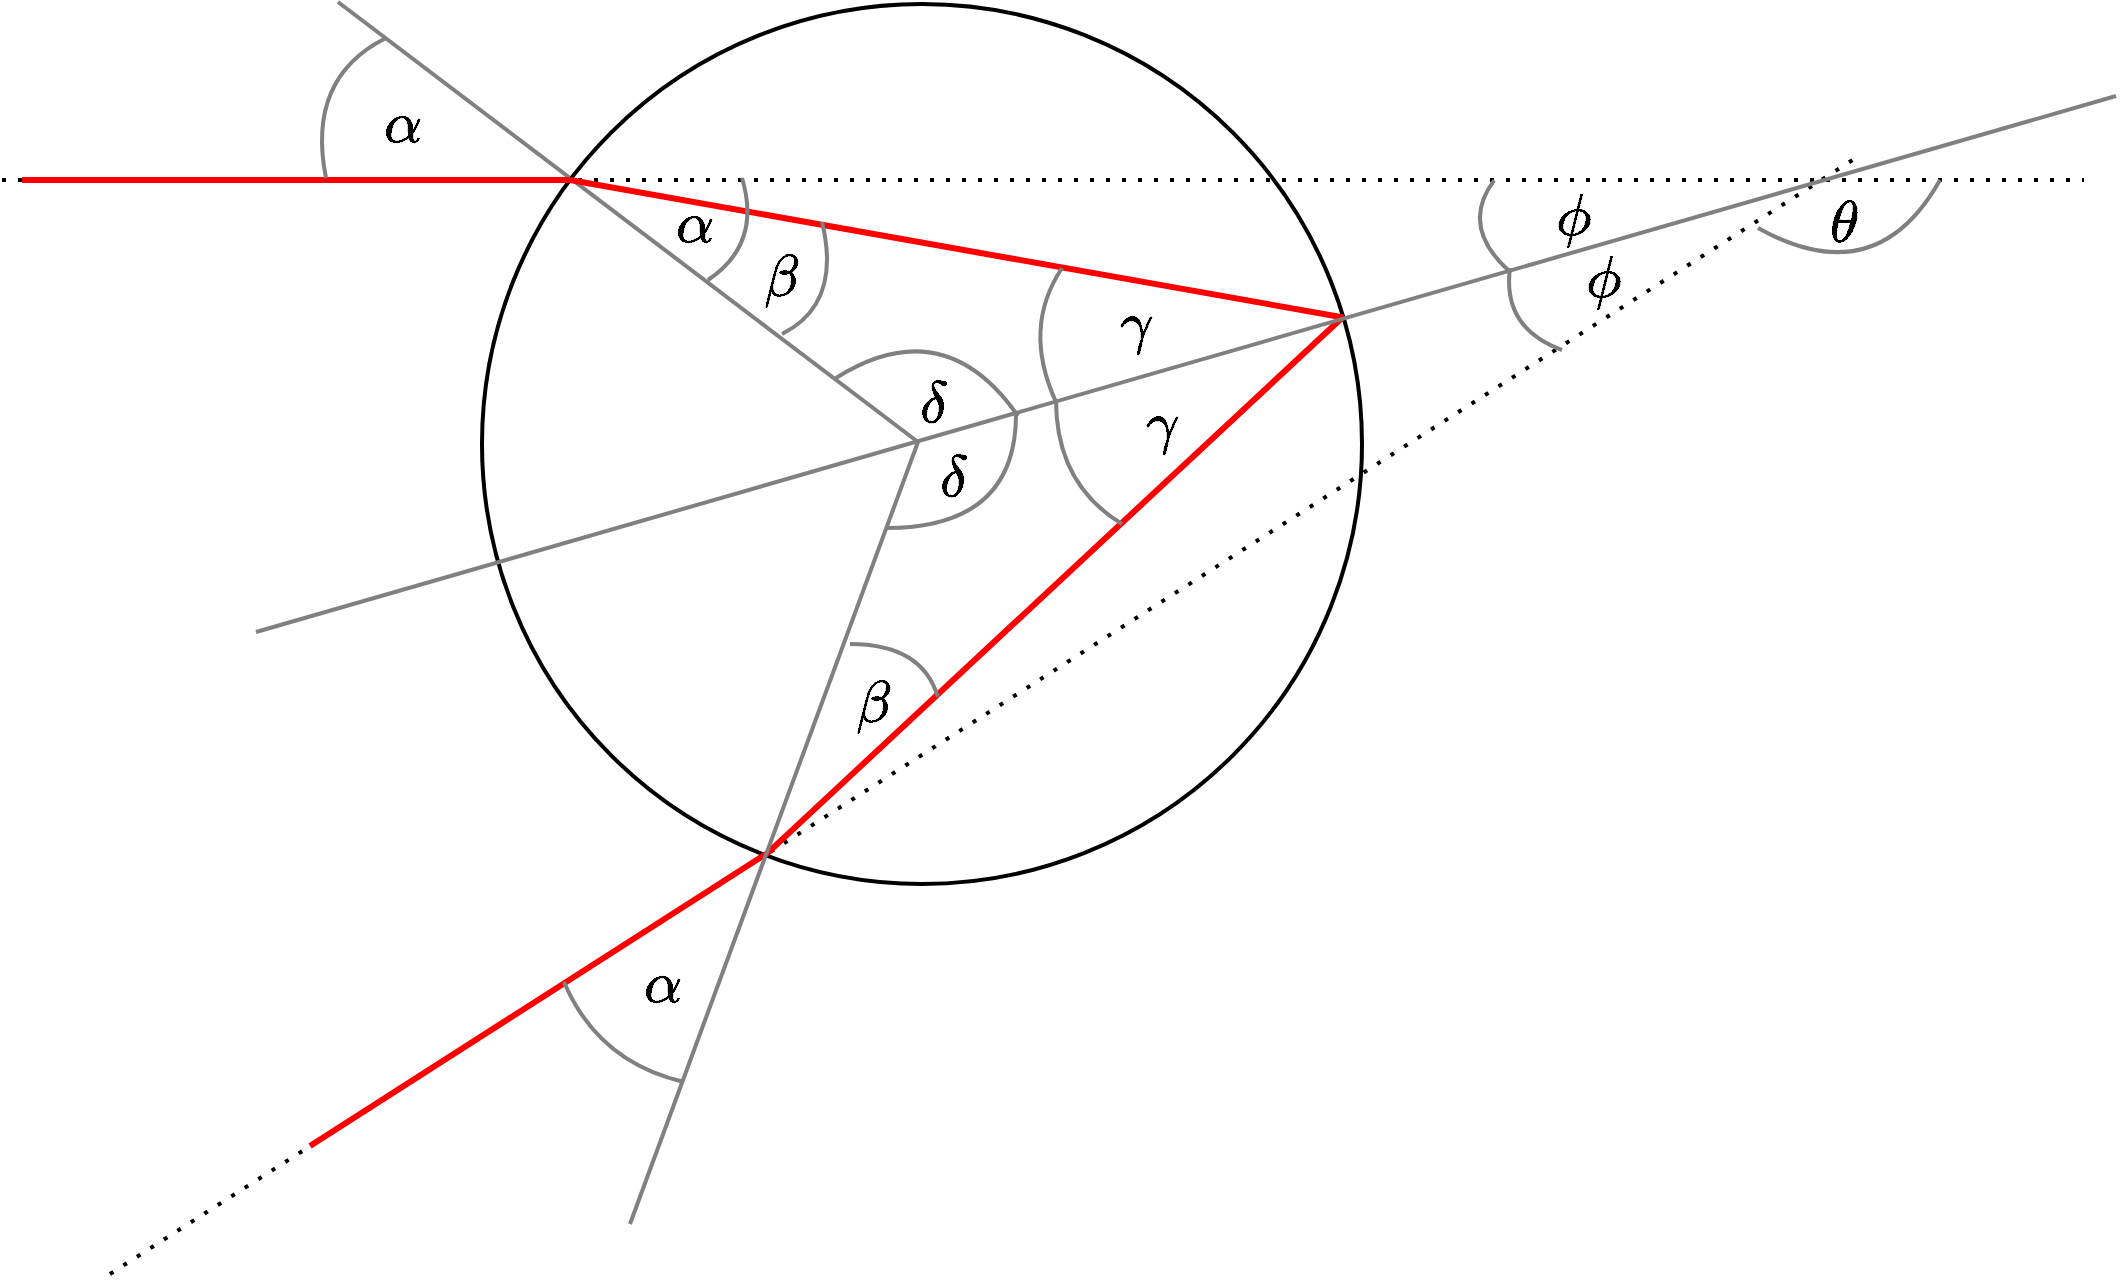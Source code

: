 <mxfile version="17.2.4" type="device"><diagram id="tgLXKwn8SUFF5jy_uCnx" name="Seite-1"><mxGraphModel dx="1958" dy="754" grid="1" gridSize="10" guides="1" tooltips="1" connect="1" arrows="1" fold="1" page="1" pageScale="1" pageWidth="827" pageHeight="1169" math="1" shadow="0"><root><mxCell id="0"/><mxCell id="1" parent="0"/><mxCell id="lyYQW2GupV9ipFdsMOKG-7" value="" style="endArrow=none;html=1;fontSize=25;strokeColor=#808080;strokeWidth=2;curved=1;" edge="1" parent="1"><mxGeometry width="50" height="50" relative="1" as="geometry"><mxPoint x="377" y="307" as="sourcePoint"/><mxPoint x="468" y="326" as="targetPoint"/><Array as="points"><mxPoint x="431" y="273"/></Array></mxGeometry></mxCell><mxCell id="lyYQW2GupV9ipFdsMOKG-6" value="$$\delta$$" style="text;html=1;resizable=0;autosize=1;align=center;verticalAlign=middle;points=[];fillColor=none;strokeColor=none;rounded=0;fontSize=25;" vertex="1" parent="1"><mxGeometry x="360" y="300" width="130" height="40" as="geometry"/></mxCell><mxCell id="REbjxm3dfVX2WZlKs8be-9" value="" style="endArrow=none;html=1;rounded=0;strokeColor=#808080;strokeWidth=2;" parent="1" edge="1"><mxGeometry width="50" height="50" relative="1" as="geometry"><mxPoint x="128" y="119" as="sourcePoint"/><mxPoint x="418" y="339" as="targetPoint"/></mxGeometry></mxCell><mxCell id="REbjxm3dfVX2WZlKs8be-1" value="" style="ellipse;whiteSpace=wrap;html=1;aspect=fixed;fillColor=none;strokeWidth=2;" parent="1" vertex="1"><mxGeometry x="200" y="120" width="440" height="440" as="geometry"/></mxCell><mxCell id="REbjxm3dfVX2WZlKs8be-2" value="" style="endArrow=none;dashed=1;html=1;dashPattern=1 3;strokeWidth=2;rounded=0;" parent="1" edge="1"><mxGeometry width="50" height="50" relative="1" as="geometry"><mxPoint x="-40" y="208" as="sourcePoint"/><mxPoint x="1001" y="208" as="targetPoint"/></mxGeometry></mxCell><mxCell id="REbjxm3dfVX2WZlKs8be-3" value="" style="endArrow=none;dashed=1;html=1;dashPattern=1 3;strokeWidth=2;rounded=0;" parent="1" edge="1"><mxGeometry width="50" height="50" relative="1" as="geometry"><mxPoint x="14" y="755" as="sourcePoint"/><mxPoint x="890" y="195" as="targetPoint"/></mxGeometry></mxCell><mxCell id="REbjxm3dfVX2WZlKs8be-4" value="" style="endArrow=none;html=1;rounded=0;strokeColor=#FF0000;strokeWidth=3;entryX=0.1;entryY=0.2;entryDx=0;entryDy=0;entryPerimeter=0;" parent="1" edge="1"><mxGeometry width="50" height="50" relative="1" as="geometry"><mxPoint x="-30" y="208" as="sourcePoint"/><mxPoint x="244" y="208" as="targetPoint"/></mxGeometry></mxCell><mxCell id="REbjxm3dfVX2WZlKs8be-5" value="" style="endArrow=none;html=1;rounded=0;strokeColor=#FF0000;strokeWidth=3;entryX=0.979;entryY=0.354;entryDx=0;entryDy=0;entryPerimeter=0;" parent="1" edge="1"><mxGeometry width="50" height="50" relative="1" as="geometry"><mxPoint x="244" y="208" as="sourcePoint"/><mxPoint x="630.76" y="276.76" as="targetPoint"/></mxGeometry></mxCell><mxCell id="REbjxm3dfVX2WZlKs8be-6" value="" style="endArrow=none;html=1;rounded=0;strokeColor=#FF0000;strokeWidth=3;exitX=0.321;exitY=0.968;exitDx=0;exitDy=0;exitPerimeter=0;" parent="1" source="REbjxm3dfVX2WZlKs8be-1" edge="1"><mxGeometry width="50" height="50" relative="1" as="geometry"><mxPoint x="413" y="560" as="sourcePoint"/><mxPoint x="631" y="276" as="targetPoint"/></mxGeometry></mxCell><mxCell id="REbjxm3dfVX2WZlKs8be-7" value="" style="endArrow=none;html=1;rounded=0;strokeColor=#FF0000;strokeWidth=3;entryX=0.1;entryY=0.2;entryDx=0;entryDy=0;entryPerimeter=0;" parent="1" edge="1"><mxGeometry width="50" height="50" relative="1" as="geometry"><mxPoint x="114" y="691" as="sourcePoint"/><mxPoint x="342" y="545" as="targetPoint"/></mxGeometry></mxCell><mxCell id="REbjxm3dfVX2WZlKs8be-10" value="" style="endArrow=none;html=1;strokeColor=#808080;strokeWidth=2;curved=1;" parent="1" edge="1"><mxGeometry width="50" height="50" relative="1" as="geometry"><mxPoint x="122" y="207" as="sourcePoint"/><mxPoint x="152" y="137" as="targetPoint"/><Array as="points"><mxPoint x="112" y="157"/></Array></mxGeometry></mxCell><mxCell id="REbjxm3dfVX2WZlKs8be-11" value="$$\alpha$$" style="text;html=1;resizable=0;autosize=1;align=center;verticalAlign=middle;points=[];fillColor=none;strokeColor=none;rounded=0;fontSize=25;" parent="1" vertex="1"><mxGeometry x="90" y="160" width="140" height="40" as="geometry"/></mxCell><mxCell id="REbjxm3dfVX2WZlKs8be-12" value="$$\beta$$" style="text;html=1;resizable=0;autosize=1;align=center;verticalAlign=middle;points=[];fillColor=none;strokeColor=none;rounded=0;fontSize=25;" parent="1" vertex="1"><mxGeometry x="284" y="237" width="130" height="40" as="geometry"/></mxCell><mxCell id="REbjxm3dfVX2WZlKs8be-13" value="" style="endArrow=none;html=1;fontSize=25;strokeColor=#808080;strokeWidth=2;curved=1;" parent="1" edge="1"><mxGeometry width="50" height="50" relative="1" as="geometry"><mxPoint x="350" y="285" as="sourcePoint"/><mxPoint x="370" y="229" as="targetPoint"/><Array as="points"><mxPoint x="380" y="270"/></Array></mxGeometry></mxCell><mxCell id="REbjxm3dfVX2WZlKs8be-14" value="" style="endArrow=none;html=1;fontSize=25;strokeColor=#808080;strokeWidth=2;curved=1;" parent="1" edge="1"><mxGeometry width="50" height="50" relative="1" as="geometry"><mxPoint x="87" y="434" as="sourcePoint"/><mxPoint x="1017" y="166" as="targetPoint"/></mxGeometry></mxCell><mxCell id="REbjxm3dfVX2WZlKs8be-15" value="$$\gamma$$" style="text;html=1;resizable=0;autosize=1;align=center;verticalAlign=middle;points=[];fillColor=none;strokeColor=none;rounded=0;fontSize=25;" parent="1" vertex="1"><mxGeometry x="447" y="260" width="160" height="40" as="geometry"/></mxCell><mxCell id="REbjxm3dfVX2WZlKs8be-16" value="$$\gamma$$" style="text;html=1;resizable=0;autosize=1;align=center;verticalAlign=middle;points=[];fillColor=none;strokeColor=none;rounded=0;fontSize=25;" parent="1" vertex="1"><mxGeometry x="460" y="310" width="160" height="40" as="geometry"/></mxCell><mxCell id="REbjxm3dfVX2WZlKs8be-17" value="" style="endArrow=none;html=1;fontSize=25;strokeColor=#808080;strokeWidth=2;curved=1;" parent="1" edge="1"><mxGeometry width="50" height="50" relative="1" as="geometry"><mxPoint x="487" y="319" as="sourcePoint"/><mxPoint x="490" y="252" as="targetPoint"/><Array as="points"><mxPoint x="470" y="282"/></Array></mxGeometry></mxCell><mxCell id="REbjxm3dfVX2WZlKs8be-19" value="" style="endArrow=none;html=1;fontSize=25;strokeColor=#808080;strokeWidth=2;curved=1;" parent="1" edge="1"><mxGeometry width="50" height="50" relative="1" as="geometry"><mxPoint x="520" y="380" as="sourcePoint"/><mxPoint x="487" y="318" as="targetPoint"/><Array as="points"><mxPoint x="487" y="360"/></Array></mxGeometry></mxCell><mxCell id="REbjxm3dfVX2WZlKs8be-20" value="" style="endArrow=none;html=1;fontSize=25;strokeColor=#808080;strokeWidth=2;curved=1;" parent="1" edge="1"><mxGeometry width="50" height="50" relative="1" as="geometry"><mxPoint x="274" y="730" as="sourcePoint"/><mxPoint x="418" y="339" as="targetPoint"/></mxGeometry></mxCell><mxCell id="REbjxm3dfVX2WZlKs8be-22" value="" style="endArrow=none;html=1;fontSize=25;strokeColor=#808080;strokeWidth=2;curved=1;entryX=0.853;entryY=-0.016;entryDx=0;entryDy=0;entryPerimeter=0;" parent="1" edge="1"><mxGeometry width="50" height="50" relative="1" as="geometry"><mxPoint x="384" y="440" as="sourcePoint"/><mxPoint x="427.89" y="466.36" as="targetPoint"/><Array as="points"><mxPoint x="420" y="440"/></Array></mxGeometry></mxCell><mxCell id="lyYQW2GupV9ipFdsMOKG-1" value="$$\phi$$" style="text;html=1;resizable=0;autosize=1;align=center;verticalAlign=middle;points=[];fillColor=none;strokeColor=none;rounded=0;fontSize=25;" vertex="1" parent="1"><mxGeometry x="690" y="206" width="110" height="40" as="geometry"/></mxCell><mxCell id="lyYQW2GupV9ipFdsMOKG-2" value="$$\phi$$" style="text;html=1;resizable=0;autosize=1;align=center;verticalAlign=middle;points=[];fillColor=none;strokeColor=none;rounded=0;fontSize=25;" vertex="1" parent="1"><mxGeometry x="705" y="237" width="110" height="40" as="geometry"/></mxCell><mxCell id="lyYQW2GupV9ipFdsMOKG-4" value="" style="endArrow=none;html=1;fontSize=25;strokeColor=#808080;strokeWidth=2;curved=1;entryX=0.155;entryY=0.03;entryDx=0;entryDy=0;entryPerimeter=0;" edge="1" parent="1"><mxGeometry width="50" height="50" relative="1" as="geometry"><mxPoint x="713" y="253" as="sourcePoint"/><mxPoint x="706.05" y="208.2" as="targetPoint"/><Array as="points"><mxPoint x="689" y="231"/></Array></mxGeometry></mxCell><mxCell id="lyYQW2GupV9ipFdsMOKG-5" value="" style="endArrow=none;html=1;fontSize=25;strokeColor=#808080;strokeWidth=2;curved=1;" edge="1" parent="1"><mxGeometry width="50" height="50" relative="1" as="geometry"><mxPoint x="714" y="252" as="sourcePoint"/><mxPoint x="740" y="293" as="targetPoint"/><Array as="points"><mxPoint x="710" y="282"/></Array></mxGeometry></mxCell><mxCell id="lyYQW2GupV9ipFdsMOKG-8" value="" style="endArrow=none;html=1;fontSize=25;strokeColor=#808080;strokeWidth=2;curved=1;" edge="1" parent="1"><mxGeometry width="50" height="50" relative="1" as="geometry"><mxPoint x="301" y="659" as="sourcePoint"/><mxPoint x="241" y="609" as="targetPoint"/><Array as="points"><mxPoint x="258" y="649"/></Array></mxGeometry></mxCell><mxCell id="lyYQW2GupV9ipFdsMOKG-9" value="$$\beta$$" style="text;html=1;resizable=0;autosize=1;align=center;verticalAlign=middle;points=[];fillColor=none;strokeColor=none;rounded=0;fontSize=25;" vertex="1" parent="1"><mxGeometry x="330" y="450" width="130" height="40" as="geometry"/></mxCell><mxCell id="lyYQW2GupV9ipFdsMOKG-10" value="$$\alpha$$" style="text;html=1;resizable=0;autosize=1;align=center;verticalAlign=middle;points=[];fillColor=none;strokeColor=none;rounded=0;fontSize=25;" vertex="1" parent="1"><mxGeometry x="220" y="590" width="140" height="40" as="geometry"/></mxCell><mxCell id="lyYQW2GupV9ipFdsMOKG-11" value="$$\delta$$" style="text;html=1;resizable=0;autosize=1;align=center;verticalAlign=middle;points=[];fillColor=none;strokeColor=none;rounded=0;fontSize=25;" vertex="1" parent="1"><mxGeometry x="370" y="337" width="130" height="40" as="geometry"/></mxCell><mxCell id="lyYQW2GupV9ipFdsMOKG-13" value="" style="endArrow=none;html=1;fontSize=25;strokeColor=#808080;strokeWidth=2;curved=1;" edge="1" parent="1"><mxGeometry width="50" height="50" relative="1" as="geometry"><mxPoint x="402" y="382" as="sourcePoint"/><mxPoint x="467" y="325" as="targetPoint"/><Array as="points"><mxPoint x="467" y="382"/></Array></mxGeometry></mxCell><mxCell id="lyYQW2GupV9ipFdsMOKG-15" value="" style="endArrow=none;html=1;fontSize=25;strokeColor=#808080;strokeWidth=2;curved=1;" edge="1" parent="1"><mxGeometry width="50" height="50" relative="1" as="geometry"><mxPoint x="838" y="232" as="sourcePoint"/><mxPoint x="929" y="208" as="targetPoint"/><Array as="points"><mxPoint x="897" y="265"/></Array></mxGeometry></mxCell><mxCell id="lyYQW2GupV9ipFdsMOKG-16" value="$$\theta$$" style="text;html=1;resizable=0;autosize=1;align=center;verticalAlign=middle;points=[];fillColor=none;strokeColor=none;rounded=0;fontSize=25;" vertex="1" parent="1"><mxGeometry x="815" y="210" width="130" height="40" as="geometry"/></mxCell><mxCell id="lyYQW2GupV9ipFdsMOKG-17" value="" style="endArrow=none;html=1;fontSize=25;strokeColor=#808080;strokeWidth=2;curved=1;" edge="1" parent="1"><mxGeometry width="50" height="50" relative="1" as="geometry"><mxPoint x="313" y="258" as="sourcePoint"/><mxPoint x="330" y="207" as="targetPoint"/><Array as="points"><mxPoint x="340" y="240"/></Array></mxGeometry></mxCell><mxCell id="lyYQW2GupV9ipFdsMOKG-18" value="$$\alpha$$" style="text;html=1;resizable=0;autosize=1;align=center;verticalAlign=middle;points=[];fillColor=none;strokeColor=none;rounded=0;fontSize=25;" vertex="1" parent="1"><mxGeometry x="236" y="210" width="140" height="40" as="geometry"/></mxCell></root></mxGraphModel></diagram></mxfile>